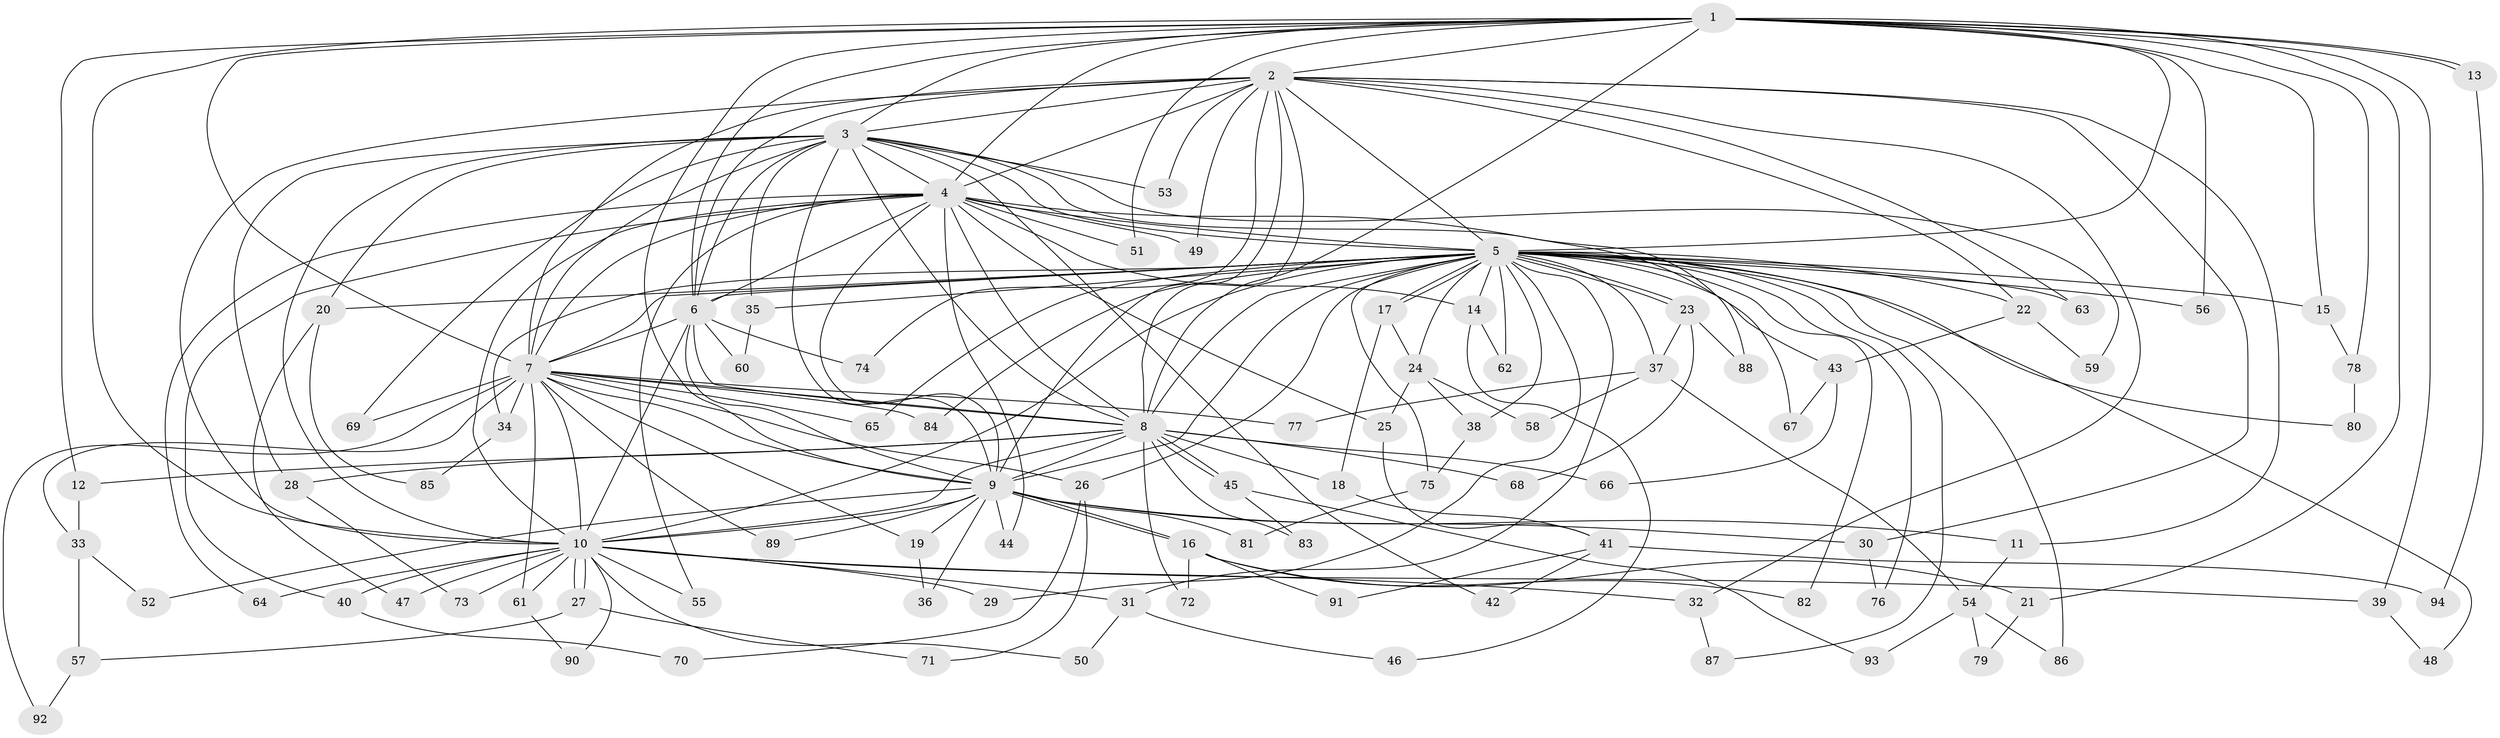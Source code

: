 // Generated by graph-tools (version 1.1) at 2025/01/03/09/25 03:01:13]
// undirected, 94 vertices, 213 edges
graph export_dot {
graph [start="1"]
  node [color=gray90,style=filled];
  1;
  2;
  3;
  4;
  5;
  6;
  7;
  8;
  9;
  10;
  11;
  12;
  13;
  14;
  15;
  16;
  17;
  18;
  19;
  20;
  21;
  22;
  23;
  24;
  25;
  26;
  27;
  28;
  29;
  30;
  31;
  32;
  33;
  34;
  35;
  36;
  37;
  38;
  39;
  40;
  41;
  42;
  43;
  44;
  45;
  46;
  47;
  48;
  49;
  50;
  51;
  52;
  53;
  54;
  55;
  56;
  57;
  58;
  59;
  60;
  61;
  62;
  63;
  64;
  65;
  66;
  67;
  68;
  69;
  70;
  71;
  72;
  73;
  74;
  75;
  76;
  77;
  78;
  79;
  80;
  81;
  82;
  83;
  84;
  85;
  86;
  87;
  88;
  89;
  90;
  91;
  92;
  93;
  94;
  1 -- 2;
  1 -- 3;
  1 -- 4;
  1 -- 5;
  1 -- 6;
  1 -- 7;
  1 -- 8;
  1 -- 9;
  1 -- 10;
  1 -- 12;
  1 -- 13;
  1 -- 13;
  1 -- 15;
  1 -- 21;
  1 -- 39;
  1 -- 51;
  1 -- 56;
  1 -- 78;
  2 -- 3;
  2 -- 4;
  2 -- 5;
  2 -- 6;
  2 -- 7;
  2 -- 8;
  2 -- 9;
  2 -- 10;
  2 -- 11;
  2 -- 22;
  2 -- 30;
  2 -- 32;
  2 -- 49;
  2 -- 53;
  2 -- 63;
  2 -- 74;
  3 -- 4;
  3 -- 5;
  3 -- 6;
  3 -- 7;
  3 -- 8;
  3 -- 9;
  3 -- 10;
  3 -- 20;
  3 -- 28;
  3 -- 35;
  3 -- 42;
  3 -- 53;
  3 -- 59;
  3 -- 69;
  3 -- 88;
  4 -- 5;
  4 -- 6;
  4 -- 7;
  4 -- 8;
  4 -- 9;
  4 -- 10;
  4 -- 14;
  4 -- 25;
  4 -- 40;
  4 -- 44;
  4 -- 49;
  4 -- 51;
  4 -- 55;
  4 -- 64;
  4 -- 67;
  5 -- 6;
  5 -- 7;
  5 -- 8;
  5 -- 9;
  5 -- 10;
  5 -- 14;
  5 -- 15;
  5 -- 17;
  5 -- 17;
  5 -- 20;
  5 -- 22;
  5 -- 23;
  5 -- 23;
  5 -- 24;
  5 -- 26;
  5 -- 29;
  5 -- 31;
  5 -- 34;
  5 -- 35;
  5 -- 37;
  5 -- 38;
  5 -- 43;
  5 -- 48;
  5 -- 56;
  5 -- 62;
  5 -- 63;
  5 -- 65;
  5 -- 75;
  5 -- 76;
  5 -- 80;
  5 -- 82;
  5 -- 84;
  5 -- 86;
  5 -- 87;
  6 -- 7;
  6 -- 8;
  6 -- 9;
  6 -- 10;
  6 -- 60;
  6 -- 74;
  7 -- 8;
  7 -- 9;
  7 -- 10;
  7 -- 19;
  7 -- 26;
  7 -- 33;
  7 -- 34;
  7 -- 61;
  7 -- 65;
  7 -- 69;
  7 -- 77;
  7 -- 84;
  7 -- 89;
  7 -- 92;
  8 -- 9;
  8 -- 10;
  8 -- 12;
  8 -- 18;
  8 -- 28;
  8 -- 45;
  8 -- 45;
  8 -- 66;
  8 -- 68;
  8 -- 72;
  8 -- 83;
  9 -- 10;
  9 -- 11;
  9 -- 16;
  9 -- 16;
  9 -- 19;
  9 -- 30;
  9 -- 36;
  9 -- 44;
  9 -- 52;
  9 -- 81;
  9 -- 89;
  10 -- 27;
  10 -- 27;
  10 -- 29;
  10 -- 31;
  10 -- 32;
  10 -- 39;
  10 -- 40;
  10 -- 47;
  10 -- 50;
  10 -- 55;
  10 -- 61;
  10 -- 64;
  10 -- 73;
  10 -- 90;
  11 -- 54;
  12 -- 33;
  13 -- 94;
  14 -- 46;
  14 -- 62;
  15 -- 78;
  16 -- 21;
  16 -- 72;
  16 -- 82;
  16 -- 91;
  17 -- 18;
  17 -- 24;
  18 -- 41;
  19 -- 36;
  20 -- 47;
  20 -- 85;
  21 -- 79;
  22 -- 43;
  22 -- 59;
  23 -- 37;
  23 -- 68;
  23 -- 88;
  24 -- 25;
  24 -- 38;
  24 -- 58;
  25 -- 41;
  26 -- 70;
  26 -- 71;
  27 -- 57;
  27 -- 71;
  28 -- 73;
  30 -- 76;
  31 -- 46;
  31 -- 50;
  32 -- 87;
  33 -- 52;
  33 -- 57;
  34 -- 85;
  35 -- 60;
  37 -- 54;
  37 -- 58;
  37 -- 77;
  38 -- 75;
  39 -- 48;
  40 -- 70;
  41 -- 42;
  41 -- 91;
  41 -- 94;
  43 -- 66;
  43 -- 67;
  45 -- 83;
  45 -- 93;
  54 -- 79;
  54 -- 86;
  54 -- 93;
  57 -- 92;
  61 -- 90;
  75 -- 81;
  78 -- 80;
}
